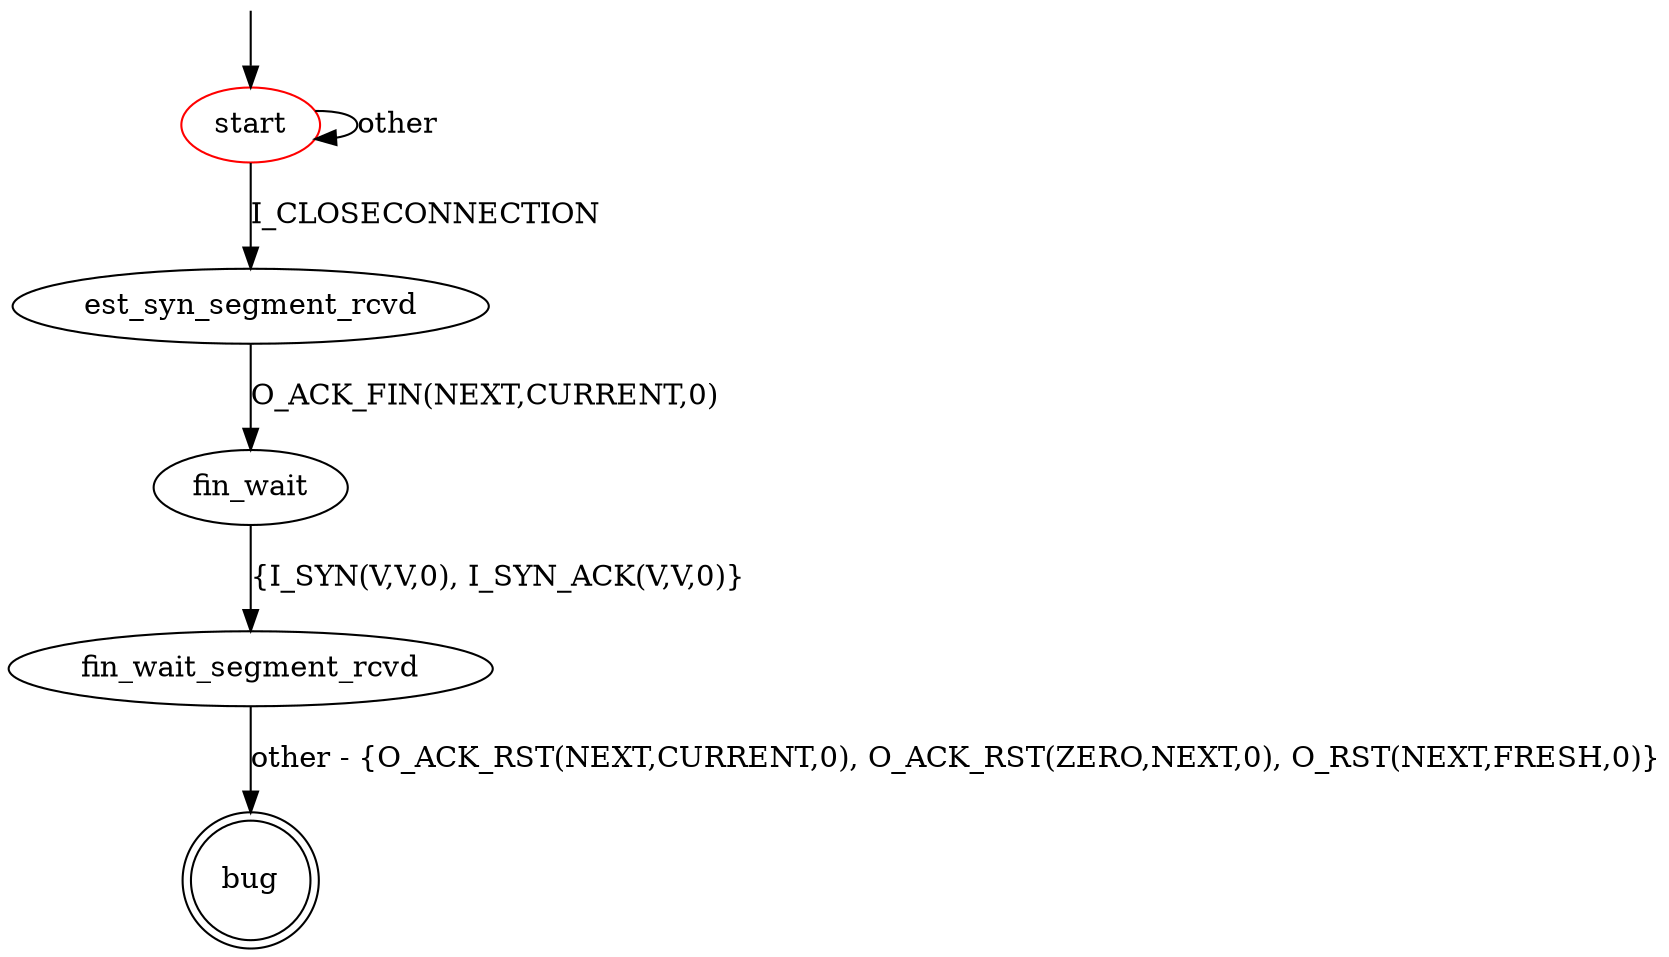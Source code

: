 digraph G {
label=""
start [color="red"]
bug [shape="doublecircle"]

start -> start [label="other"]
//start -> syn_rcvd [label="I_SYN_ACK(V,V,0)"]

//syn_rcvd -> est [label = "O_ACK(NEXT,NEXT,0)"]

start -> est_syn_segment_rcvd [label="I_CLOSECONNECTION"]

est_syn_segment_rcvd -> fin_wait [label="O_ACK_FIN(NEXT,CURRENT,0)"]

fin_wait -> fin_wait_segment_rcvd [label="{I_SYN(V,V,0), I_SYN_ACK(V,V,0)}"]

// could be improved so that it also captures exchanges after which the SUT remains in state ESTABLISHED
fin_wait_segment_rcvd -> bug [label="other - {O_ACK_RST(NEXT,CURRENT,0), O_ACK_RST(ZERO,NEXT,0), O_RST(NEXT,FRESH,0)}"]

__start0 [label="" shape="none" width="0" height="0"];
__start0 -> start;
}